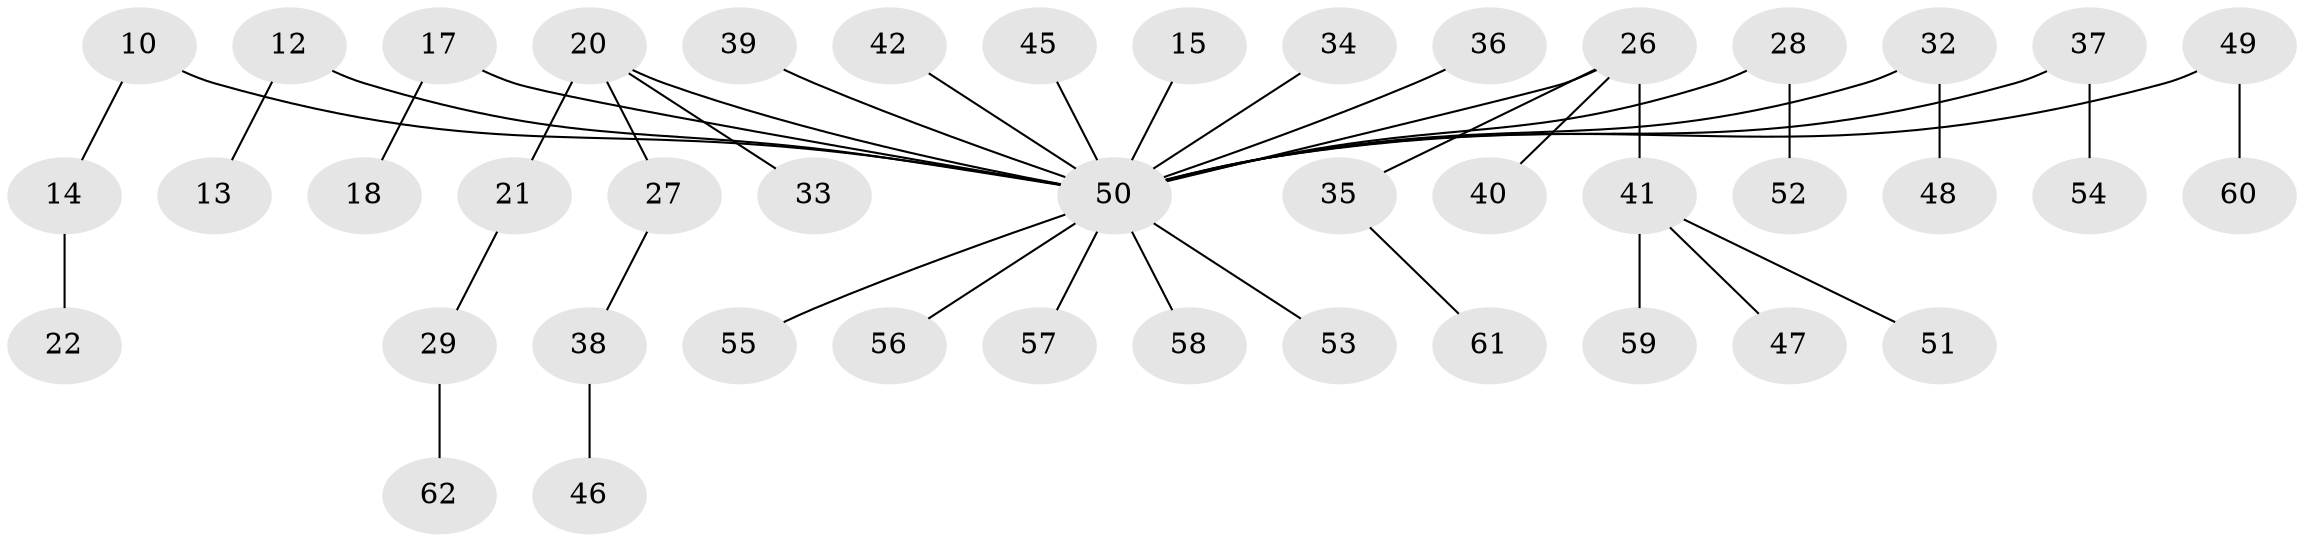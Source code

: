 // original degree distribution, {6: 0.016129032258064516, 4: 0.0967741935483871, 7: 0.016129032258064516, 3: 0.0967741935483871, 2: 0.3064516129032258, 1: 0.46774193548387094}
// Generated by graph-tools (version 1.1) at 2025/56/03/04/25 21:56:23]
// undirected, 43 vertices, 42 edges
graph export_dot {
graph [start="1"]
  node [color=gray90,style=filled];
  10;
  12;
  13;
  14;
  15;
  17;
  18;
  20 [super="+7"];
  21 [super="+9"];
  22;
  26 [super="+11+19"];
  27;
  28;
  29;
  32;
  33;
  34;
  35;
  36;
  37;
  38;
  39;
  40;
  41;
  42;
  45;
  46;
  47;
  48;
  49;
  50 [super="+24+30+44+31"];
  51;
  52;
  53;
  54;
  55;
  56;
  57;
  58;
  59;
  60;
  61;
  62;
  10 -- 14;
  10 -- 50;
  12 -- 13;
  12 -- 50;
  14 -- 22;
  15 -- 50;
  17 -- 18;
  17 -- 50;
  20 -- 27;
  20 -- 33;
  20 -- 21;
  20 -- 50;
  21 -- 29;
  26 -- 35;
  26 -- 41;
  26 -- 40;
  26 -- 50;
  27 -- 38;
  28 -- 52;
  28 -- 50;
  29 -- 62;
  32 -- 48;
  32 -- 50;
  34 -- 50;
  35 -- 61;
  36 -- 50;
  37 -- 54;
  37 -- 50;
  38 -- 46;
  39 -- 50;
  41 -- 47;
  41 -- 51;
  41 -- 59;
  42 -- 50;
  45 -- 50;
  49 -- 60;
  49 -- 50;
  50 -- 58;
  50 -- 53;
  50 -- 56;
  50 -- 57;
  50 -- 55;
}
